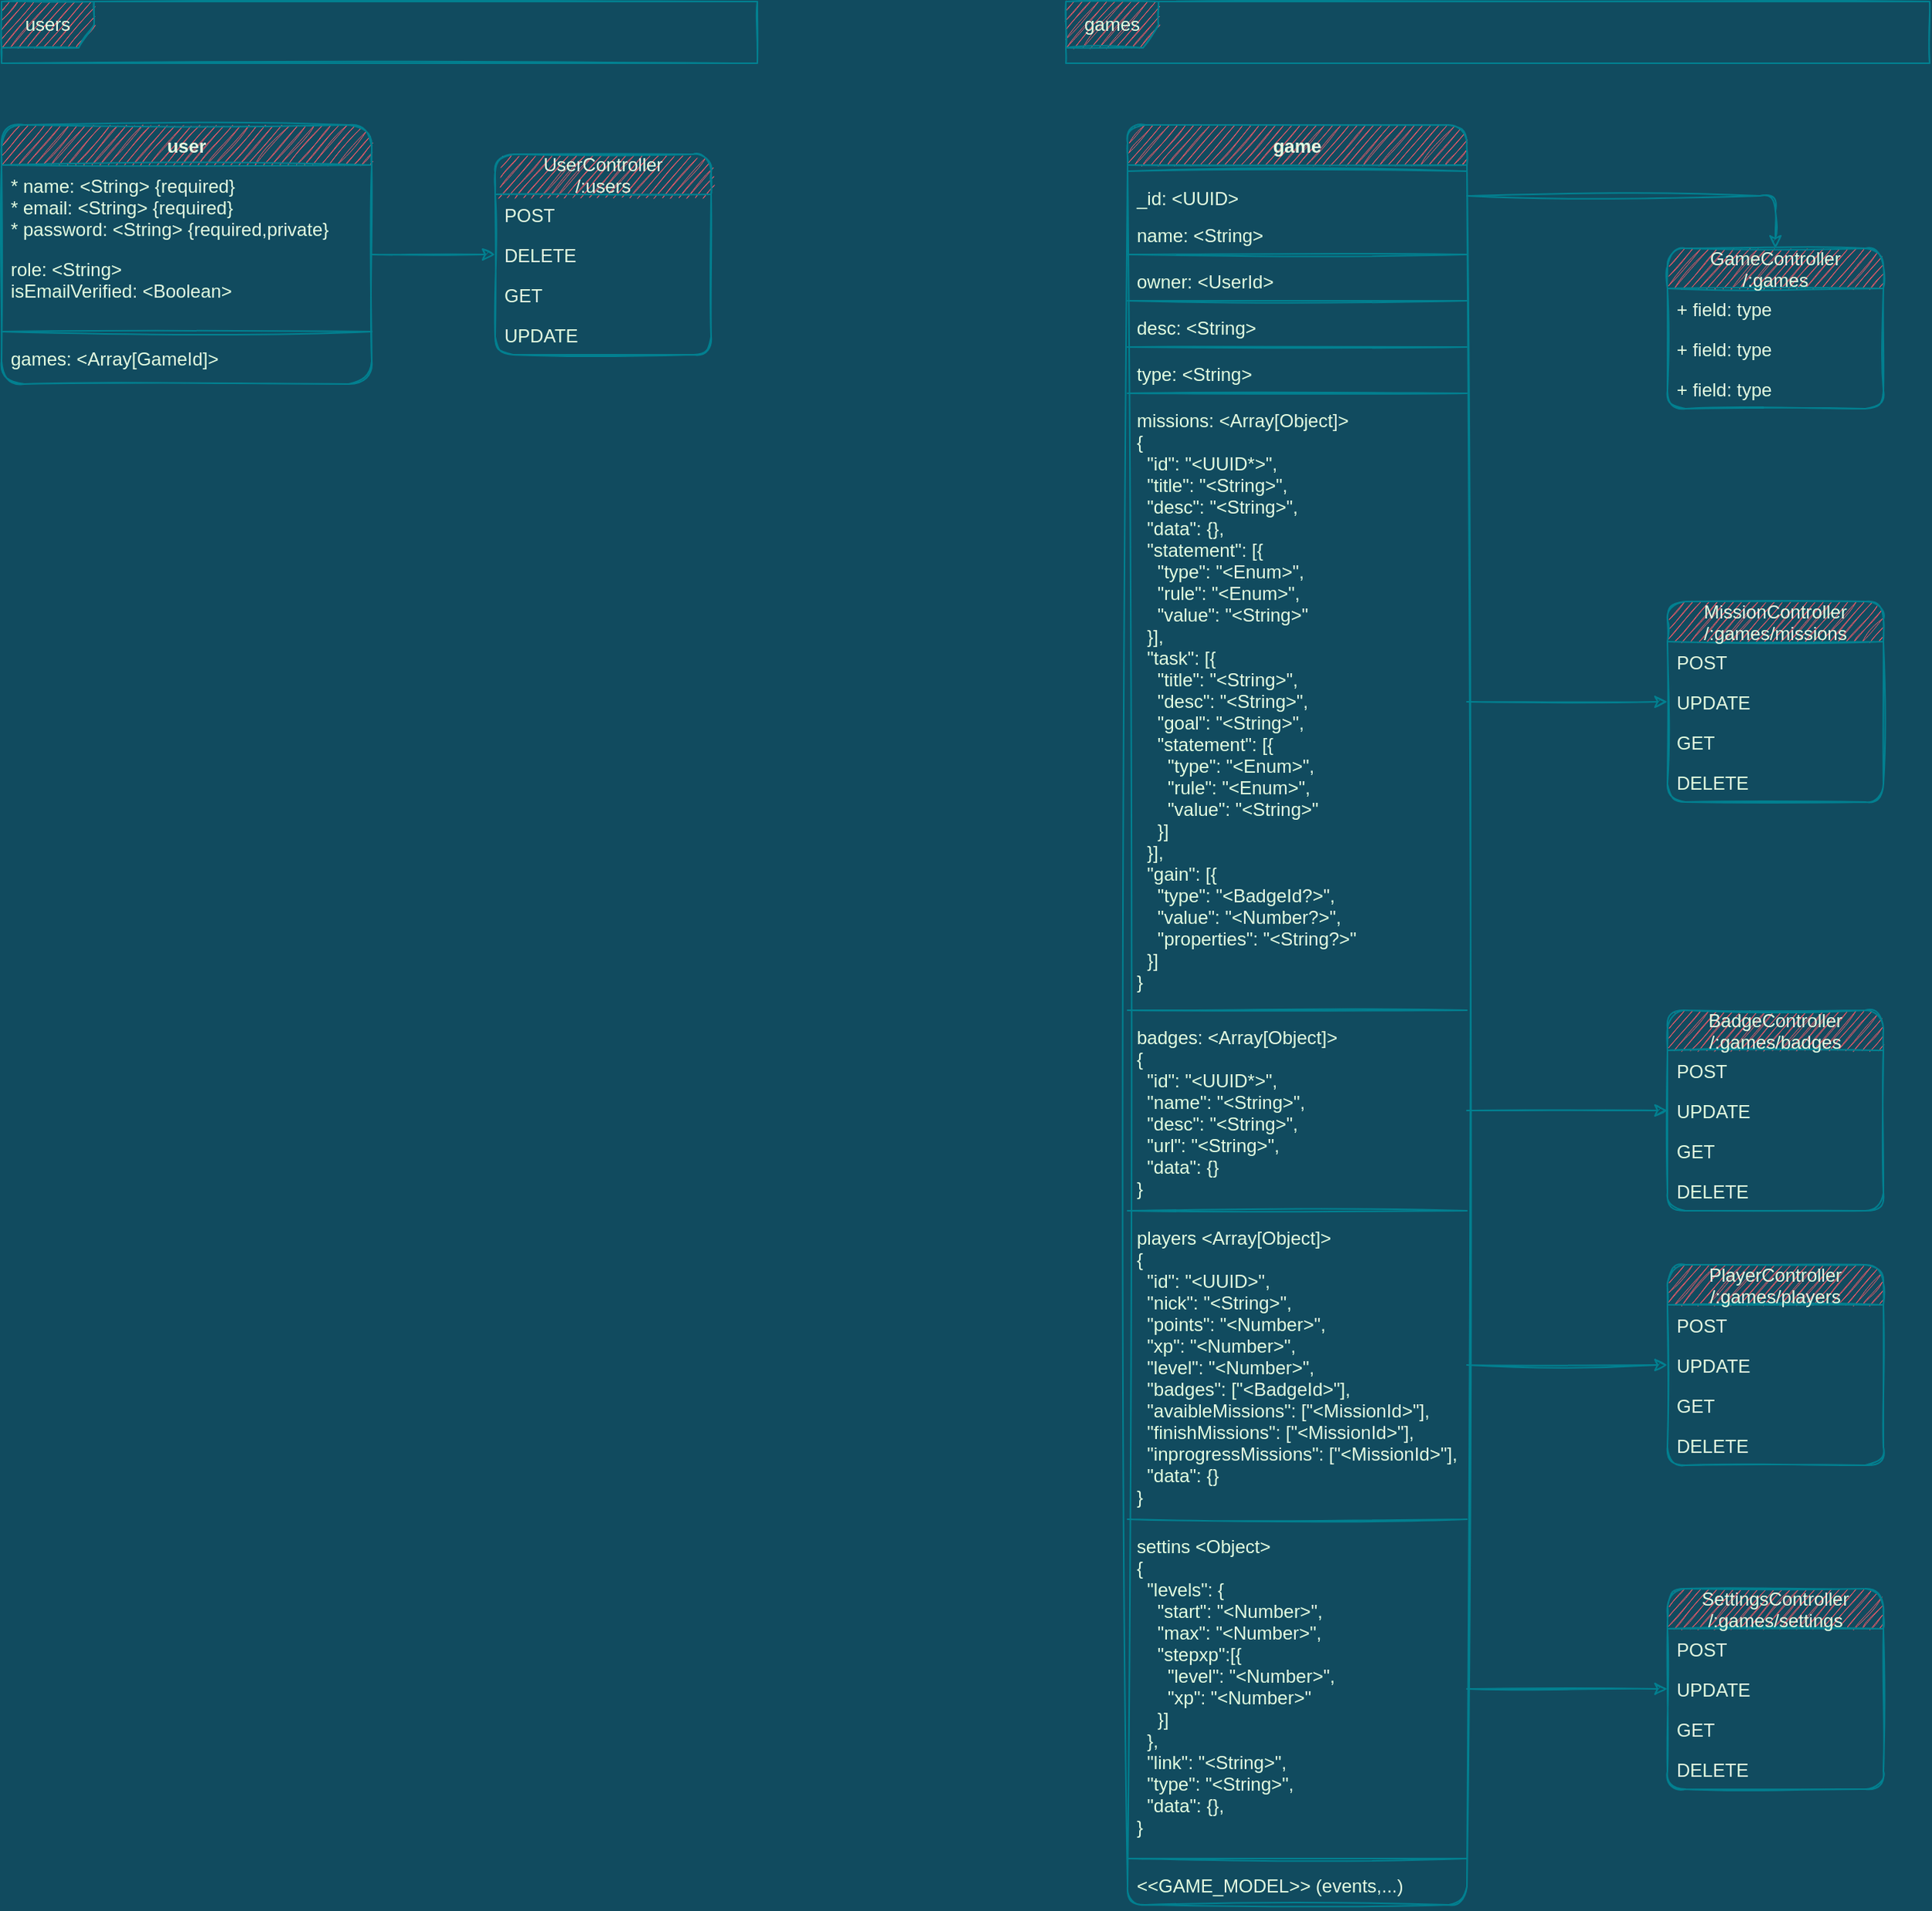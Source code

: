 <mxfile version="16.5.1" type="device"><diagram name="REST_API" id="9f46799a-70d6-7492-0946-bef42562c5a5"><mxGraphModel dx="2285" dy="729" grid="1" gridSize="10" guides="1" tooltips="1" connect="1" arrows="1" fold="1" page="1" pageScale="1" pageWidth="1100" pageHeight="850" background="#114B5F" math="0" shadow="0"><root><mxCell id="0"/><mxCell id="1" parent="0"/><mxCell id="pgoLy1CGVEnyYWvz1vyK-10" value="games" style="shape=umlFrame;whiteSpace=wrap;html=1;rounded=1;sketch=1;fontColor=#E4FDE1;strokeColor=#028090;fillColor=#F45B69;" vertex="1" parent="1"><mxGeometry x="520" y="200" width="560" height="40" as="geometry"/></mxCell><mxCell id="pgoLy1CGVEnyYWvz1vyK-9" value="users" style="shape=umlFrame;whiteSpace=wrap;html=1;rounded=1;sketch=1;fontColor=#E4FDE1;strokeColor=#028090;fillColor=#F45B69;" vertex="1" parent="1"><mxGeometry x="-170" y="200" width="490" height="40" as="geometry"/></mxCell><mxCell id="pgoLy1CGVEnyYWvz1vyK-100" style="edgeStyle=orthogonalEdgeStyle;curved=0;rounded=1;sketch=1;orthogonalLoop=1;jettySize=auto;html=1;fontColor=#E4FDE1;strokeColor=#028090;fillColor=#F45B69;" edge="1" parent="1" source="pgoLy1CGVEnyYWvz1vyK-1" target="pgoLy1CGVEnyYWvz1vyK-92"><mxGeometry relative="1" as="geometry"/></mxCell><mxCell id="pgoLy1CGVEnyYWvz1vyK-1" value="user" style="swimlane;fontStyle=1;align=center;verticalAlign=top;childLayout=stackLayout;horizontal=1;startSize=26;horizontalStack=0;resizeParent=1;resizeParentMax=0;resizeLast=0;collapsible=1;marginBottom=0;rounded=1;sketch=1;fontColor=#E4FDE1;strokeColor=#028090;fillColor=#F45B69;arcSize=19;" vertex="1" parent="1"><mxGeometry x="-170" y="280" width="240" height="168" as="geometry"><mxRectangle x="40" y="280" width="60" height="26" as="alternateBounds"/></mxGeometry></mxCell><mxCell id="pgoLy1CGVEnyYWvz1vyK-2" value="* name: &lt;String&gt; {required}&#10;* email: &lt;String&gt; {required}&#10;* password: &lt;String&gt; {required,private}" style="text;strokeColor=none;fillColor=none;align=left;verticalAlign=top;spacingLeft=4;spacingRight=4;overflow=hidden;rotatable=0;points=[[0,0.5],[1,0.5]];portConstraint=eastwest;rounded=1;sketch=1;fontColor=#E4FDE1;" vertex="1" parent="pgoLy1CGVEnyYWvz1vyK-1"><mxGeometry y="26" width="240" height="54" as="geometry"/></mxCell><mxCell id="pgoLy1CGVEnyYWvz1vyK-25" value="role: &lt;String&gt;&#10;isEmailVerified: &lt;Boolean&gt;&#10;" style="text;strokeColor=none;fillColor=none;align=left;verticalAlign=top;spacingLeft=4;spacingRight=4;overflow=hidden;rotatable=0;points=[[0,0.5],[1,0.5]];portConstraint=eastwest;rounded=1;sketch=1;fontColor=#E4FDE1;" vertex="1" parent="pgoLy1CGVEnyYWvz1vyK-1"><mxGeometry y="80" width="240" height="50" as="geometry"/></mxCell><mxCell id="pgoLy1CGVEnyYWvz1vyK-3" value="" style="line;strokeWidth=1;fillColor=none;align=left;verticalAlign=middle;spacingTop=-1;spacingLeft=3;spacingRight=3;rotatable=0;labelPosition=right;points=[];portConstraint=eastwest;rounded=1;sketch=1;fontColor=#E4FDE1;labelBackgroundColor=#114B5F;strokeColor=#028090;" vertex="1" parent="pgoLy1CGVEnyYWvz1vyK-1"><mxGeometry y="130" width="240" height="8" as="geometry"/></mxCell><mxCell id="pgoLy1CGVEnyYWvz1vyK-4" value="games: &lt;Array[GameId]&gt; " style="text;strokeColor=none;fillColor=none;align=left;verticalAlign=top;spacingLeft=4;spacingRight=4;overflow=hidden;rotatable=0;points=[[0,0.5],[1,0.5]];portConstraint=eastwest;rounded=1;sketch=1;fontColor=#E4FDE1;" vertex="1" parent="pgoLy1CGVEnyYWvz1vyK-1"><mxGeometry y="138" width="240" height="30" as="geometry"/></mxCell><mxCell id="pgoLy1CGVEnyYWvz1vyK-5" value="game" style="swimlane;fontStyle=1;align=center;verticalAlign=top;childLayout=stackLayout;horizontal=1;startSize=26;horizontalStack=0;resizeParent=1;resizeParentMax=0;resizeLast=0;collapsible=1;marginBottom=0;rounded=1;sketch=1;fontColor=#E4FDE1;strokeColor=#028090;fillColor=#F45B69;" vertex="1" parent="1"><mxGeometry x="560" y="280" width="220" height="1154" as="geometry"/></mxCell><mxCell id="pgoLy1CGVEnyYWvz1vyK-43" value="" style="line;strokeWidth=1;fillColor=none;align=left;verticalAlign=middle;spacingTop=-1;spacingLeft=3;spacingRight=3;rotatable=0;labelPosition=right;points=[];portConstraint=eastwest;rounded=1;sketch=1;fontColor=#E4FDE1;labelBackgroundColor=#114B5F;strokeColor=#028090;" vertex="1" parent="pgoLy1CGVEnyYWvz1vyK-5"><mxGeometry y="26" width="220" height="8" as="geometry"/></mxCell><mxCell id="pgoLy1CGVEnyYWvz1vyK-6" value="_id: &lt;UUID&gt;" style="text;strokeColor=none;fillColor=none;align=left;verticalAlign=top;spacingLeft=4;spacingRight=4;overflow=hidden;rotatable=0;points=[[0,0.5],[1,0.5]];portConstraint=eastwest;rounded=1;sketch=1;fontColor=#E4FDE1;" vertex="1" parent="pgoLy1CGVEnyYWvz1vyK-5"><mxGeometry y="34" width="220" height="24" as="geometry"/></mxCell><mxCell id="pgoLy1CGVEnyYWvz1vyK-41" value="name: &lt;String&gt;" style="text;strokeColor=none;fillColor=none;align=left;verticalAlign=top;spacingLeft=4;spacingRight=4;overflow=hidden;rotatable=0;points=[[0,0.5],[1,0.5]];portConstraint=eastwest;rounded=1;sketch=1;fontColor=#E4FDE1;" vertex="1" parent="pgoLy1CGVEnyYWvz1vyK-5"><mxGeometry y="58" width="220" height="22" as="geometry"/></mxCell><mxCell id="pgoLy1CGVEnyYWvz1vyK-51" value="" style="line;strokeWidth=1;fillColor=none;align=left;verticalAlign=middle;spacingTop=-1;spacingLeft=3;spacingRight=3;rotatable=0;labelPosition=right;points=[];portConstraint=eastwest;rounded=1;sketch=1;fontColor=#E4FDE1;labelBackgroundColor=#114B5F;strokeColor=#028090;" vertex="1" parent="pgoLy1CGVEnyYWvz1vyK-5"><mxGeometry y="80" width="220" height="8" as="geometry"/></mxCell><mxCell id="pgoLy1CGVEnyYWvz1vyK-44" value="owner: &lt;UserId&gt;" style="text;strokeColor=none;fillColor=none;align=left;verticalAlign=top;spacingLeft=4;spacingRight=4;overflow=hidden;rotatable=0;points=[[0,0.5],[1,0.5]];portConstraint=eastwest;rounded=1;sketch=1;fontColor=#E4FDE1;" vertex="1" parent="pgoLy1CGVEnyYWvz1vyK-5"><mxGeometry y="88" width="220" height="22" as="geometry"/></mxCell><mxCell id="pgoLy1CGVEnyYWvz1vyK-45" value="" style="line;strokeWidth=1;fillColor=none;align=left;verticalAlign=middle;spacingTop=-1;spacingLeft=3;spacingRight=3;rotatable=0;labelPosition=right;points=[];portConstraint=eastwest;rounded=1;sketch=1;fontColor=#E4FDE1;labelBackgroundColor=#114B5F;strokeColor=#028090;" vertex="1" parent="pgoLy1CGVEnyYWvz1vyK-5"><mxGeometry y="110" width="220" height="8" as="geometry"/></mxCell><mxCell id="pgoLy1CGVEnyYWvz1vyK-46" value="desc: &lt;String&gt;" style="text;strokeColor=none;fillColor=none;align=left;verticalAlign=top;spacingLeft=4;spacingRight=4;overflow=hidden;rotatable=0;points=[[0,0.5],[1,0.5]];portConstraint=eastwest;rounded=1;sketch=1;fontColor=#E4FDE1;" vertex="1" parent="pgoLy1CGVEnyYWvz1vyK-5"><mxGeometry y="118" width="220" height="22" as="geometry"/></mxCell><mxCell id="pgoLy1CGVEnyYWvz1vyK-47" value="" style="line;strokeWidth=1;fillColor=none;align=left;verticalAlign=middle;spacingTop=-1;spacingLeft=3;spacingRight=3;rotatable=0;labelPosition=right;points=[];portConstraint=eastwest;rounded=1;sketch=1;fontColor=#E4FDE1;labelBackgroundColor=#114B5F;strokeColor=#028090;" vertex="1" parent="pgoLy1CGVEnyYWvz1vyK-5"><mxGeometry y="140" width="220" height="8" as="geometry"/></mxCell><mxCell id="pgoLy1CGVEnyYWvz1vyK-48" value="type: &lt;String&gt;" style="text;strokeColor=none;fillColor=none;align=left;verticalAlign=top;spacingLeft=4;spacingRight=4;overflow=hidden;rotatable=0;points=[[0,0.5],[1,0.5]];portConstraint=eastwest;rounded=1;sketch=1;fontColor=#E4FDE1;" vertex="1" parent="pgoLy1CGVEnyYWvz1vyK-5"><mxGeometry y="148" width="220" height="22" as="geometry"/></mxCell><mxCell id="pgoLy1CGVEnyYWvz1vyK-49" value="" style="line;strokeWidth=1;fillColor=none;align=left;verticalAlign=middle;spacingTop=-1;spacingLeft=3;spacingRight=3;rotatable=0;labelPosition=right;points=[];portConstraint=eastwest;rounded=1;sketch=1;fontColor=#E4FDE1;labelBackgroundColor=#114B5F;strokeColor=#028090;" vertex="1" parent="pgoLy1CGVEnyYWvz1vyK-5"><mxGeometry y="170" width="220" height="8" as="geometry"/></mxCell><mxCell id="pgoLy1CGVEnyYWvz1vyK-31" value="missions: &lt;Array[Object]&gt;&#10;{&#10;  &quot;id&quot;: &quot;&lt;UUID*&gt;&quot;,&#10;  &quot;title&quot;: &quot;&lt;String&gt;&quot;,&#10;  &quot;desc&quot;: &quot;&lt;String&gt;&quot;, &#10;  &quot;data&quot;: {},&#10;  &quot;statement&quot;: [{&#10;    &quot;type&quot;: &quot;&lt;Enum&gt;&quot;,&#10;    &quot;rule&quot;: &quot;&lt;Enum&gt;&quot;,&#10;    &quot;value&quot;: &quot;&lt;String&gt;&quot;&#10;  }],&#10;  &quot;task&quot;: [{&#10;    &quot;title&quot;: &quot;&lt;String&gt;&quot;,&#10;    &quot;desc&quot;: &quot;&lt;String&gt;&quot;,&#10;    &quot;goal&quot;: &quot;&lt;String&gt;&quot;,&#10;    &quot;statement&quot;: [{&#10;      &quot;type&quot;: &quot;&lt;Enum&gt;&quot;,&#10;      &quot;rule&quot;: &quot;&lt;Enum&gt;&quot;,&#10;      &quot;value&quot;: &quot;&lt;String&gt;&quot;&#10;    }]&#10;  }],&#10;  &quot;gain&quot;: [{&#10;    &quot;type&quot;: &quot;&lt;BadgeId?&gt;&quot;,&#10;    &quot;value&quot;: &quot;&lt;Number?&gt;&quot;, &#10;    &quot;properties&quot;: &quot;&lt;String?&gt;&quot;&#10;  }]&#10;}&#10;" style="text;strokeColor=none;fillColor=none;align=left;verticalAlign=top;spacingLeft=4;spacingRight=4;overflow=hidden;rotatable=0;points=[[0,0.5],[1,0.5]];portConstraint=eastwest;rounded=1;sketch=1;fontColor=#E4FDE1;" vertex="1" parent="pgoLy1CGVEnyYWvz1vyK-5"><mxGeometry y="178" width="220" height="392" as="geometry"/></mxCell><mxCell id="pgoLy1CGVEnyYWvz1vyK-50" value="" style="line;strokeWidth=1;fillColor=none;align=left;verticalAlign=middle;spacingTop=-1;spacingLeft=3;spacingRight=3;rotatable=0;labelPosition=right;points=[];portConstraint=eastwest;rounded=1;sketch=1;fontColor=#E4FDE1;labelBackgroundColor=#114B5F;strokeColor=#028090;" vertex="1" parent="pgoLy1CGVEnyYWvz1vyK-5"><mxGeometry y="570" width="220" height="8" as="geometry"/></mxCell><mxCell id="pgoLy1CGVEnyYWvz1vyK-42" value="badges: &lt;Array[Object]&gt;&#10;{&#10;  &quot;id&quot;: &quot;&lt;UUID*&gt;&quot;,&#10;  &quot;name&quot;: &quot;&lt;String&gt;&quot;,&#10;  &quot;desc&quot;: &quot;&lt;String&gt;&quot;,&#10;  &quot;url&quot;: &quot;&lt;String&gt;&quot;,&#10;  &quot;data&quot;: {}&#10;}" style="text;strokeColor=none;fillColor=none;align=left;verticalAlign=top;spacingLeft=4;spacingRight=4;overflow=hidden;rotatable=0;points=[[0,0.5],[1,0.5]];portConstraint=eastwest;rounded=1;sketch=1;fontColor=#E4FDE1;" vertex="1" parent="pgoLy1CGVEnyYWvz1vyK-5"><mxGeometry y="578" width="220" height="122" as="geometry"/></mxCell><mxCell id="pgoLy1CGVEnyYWvz1vyK-39" value="" style="line;strokeWidth=1;fillColor=none;align=left;verticalAlign=middle;spacingTop=-1;spacingLeft=3;spacingRight=3;rotatable=0;labelPosition=right;points=[];portConstraint=eastwest;rounded=1;sketch=1;fontColor=#E4FDE1;labelBackgroundColor=#114B5F;strokeColor=#028090;" vertex="1" parent="pgoLy1CGVEnyYWvz1vyK-5"><mxGeometry y="700" width="220" height="8" as="geometry"/></mxCell><mxCell id="pgoLy1CGVEnyYWvz1vyK-33" value="players &lt;Array[Object]&gt;&#10;{&#10;  &quot;id&quot;: &quot;&lt;UUID&gt;&quot;,&#10;  &quot;nick&quot;: &quot;&lt;String&gt;&quot;,&#10;  &quot;points&quot;: &quot;&lt;Number&gt;&quot;,&#10;  &quot;xp&quot;: &quot;&lt;Number&gt;&quot;,&#10;  &quot;level&quot;: &quot;&lt;Number&gt;&quot;,&#10;  &quot;badges&quot;: [&quot;&lt;BadgeId&gt;&quot;],&#10;  &quot;avaibleMissions&quot;: [&quot;&lt;MissionId&gt;&quot;],&#10;  &quot;finishMissions&quot;: [&quot;&lt;MissionId&gt;&quot;],&#10;  &quot;inprogressMissions&quot;: [&quot;&lt;MissionId&gt;&quot;],&#10;  &quot;data&quot;: {}&#10;}" style="text;strokeColor=none;fillColor=none;align=left;verticalAlign=top;spacingLeft=4;spacingRight=4;overflow=hidden;rotatable=0;points=[[0,0.5],[1,0.5]];portConstraint=eastwest;rounded=1;sketch=1;fontColor=#E4FDE1;" vertex="1" parent="pgoLy1CGVEnyYWvz1vyK-5"><mxGeometry y="708" width="220" height="192" as="geometry"/></mxCell><mxCell id="pgoLy1CGVEnyYWvz1vyK-38" value="" style="line;strokeWidth=1;fillColor=none;align=left;verticalAlign=middle;spacingTop=-1;spacingLeft=3;spacingRight=3;rotatable=0;labelPosition=right;points=[];portConstraint=eastwest;rounded=1;sketch=1;fontColor=#E4FDE1;labelBackgroundColor=#114B5F;strokeColor=#028090;" vertex="1" parent="pgoLy1CGVEnyYWvz1vyK-5"><mxGeometry y="900" width="220" height="8" as="geometry"/></mxCell><mxCell id="pgoLy1CGVEnyYWvz1vyK-34" value="settins &lt;Object&gt;&#10;{&#10;  &quot;levels&quot;: {&#10;    &quot;start&quot;: &quot;&lt;Number&gt;&quot;,&#10;    &quot;max&quot;: &quot;&lt;Number&gt;&quot;,&#10;    &quot;stepxp&quot;:[{&#10;      &quot;level&quot;: &quot;&lt;Number&gt;&quot;,&#10;      &quot;xp&quot;: &quot;&lt;Number&gt;&quot;&#10;    }] &#10;  },&#10;  &quot;link&quot;: &quot;&lt;String&gt;&quot;,&#10;  &quot;type&quot;: &quot;&lt;String&gt;&quot;,&#10;  &quot;data&quot;: {},&#10;}" style="text;strokeColor=none;fillColor=none;align=left;verticalAlign=top;spacingLeft=4;spacingRight=4;overflow=hidden;rotatable=0;points=[[0,0.5],[1,0.5]];portConstraint=eastwest;rounded=1;sketch=1;fontColor=#E4FDE1;" vertex="1" parent="pgoLy1CGVEnyYWvz1vyK-5"><mxGeometry y="908" width="220" height="212" as="geometry"/></mxCell><mxCell id="pgoLy1CGVEnyYWvz1vyK-36" value="" style="line;strokeWidth=1;fillColor=none;align=left;verticalAlign=middle;spacingTop=-1;spacingLeft=3;spacingRight=3;rotatable=0;labelPosition=right;points=[];portConstraint=eastwest;rounded=1;sketch=1;fontColor=#E4FDE1;labelBackgroundColor=#114B5F;strokeColor=#028090;" vertex="1" parent="pgoLy1CGVEnyYWvz1vyK-5"><mxGeometry y="1120" width="220" height="8" as="geometry"/></mxCell><mxCell id="pgoLy1CGVEnyYWvz1vyK-8" value="&lt;&lt;GAME_MODEL&gt;&gt; (events,...)&#10;" style="text;strokeColor=none;fillColor=none;align=left;verticalAlign=top;spacingLeft=4;spacingRight=4;overflow=hidden;rotatable=0;points=[[0,0.5],[1,0.5]];portConstraint=eastwest;rounded=1;sketch=1;fontColor=#E4FDE1;" vertex="1" parent="pgoLy1CGVEnyYWvz1vyK-5"><mxGeometry y="1128" width="220" height="26" as="geometry"/></mxCell><mxCell id="pgoLy1CGVEnyYWvz1vyK-54" value="GameController&#10;/:games" style="swimlane;fontStyle=0;childLayout=stackLayout;horizontal=1;startSize=26;fillColor=#F45B69;horizontalStack=0;resizeParent=1;resizeParentMax=0;resizeLast=0;collapsible=1;marginBottom=0;rounded=1;sketch=1;swimlaneFillColor=none;strokeColor=#028090;fontColor=#E4FDE1;" vertex="1" parent="1"><mxGeometry x="910" y="360" width="140" height="104" as="geometry"/></mxCell><mxCell id="pgoLy1CGVEnyYWvz1vyK-55" value="+ field: type" style="text;strokeColor=none;fillColor=none;align=left;verticalAlign=top;spacingLeft=4;spacingRight=4;overflow=hidden;rotatable=0;points=[[0,0.5],[1,0.5]];portConstraint=eastwest;rounded=1;sketch=1;fontColor=#E4FDE1;" vertex="1" parent="pgoLy1CGVEnyYWvz1vyK-54"><mxGeometry y="26" width="140" height="26" as="geometry"/></mxCell><mxCell id="pgoLy1CGVEnyYWvz1vyK-56" value="+ field: type" style="text;strokeColor=none;fillColor=none;align=left;verticalAlign=top;spacingLeft=4;spacingRight=4;overflow=hidden;rotatable=0;points=[[0,0.5],[1,0.5]];portConstraint=eastwest;rounded=1;sketch=1;fontColor=#E4FDE1;" vertex="1" parent="pgoLy1CGVEnyYWvz1vyK-54"><mxGeometry y="52" width="140" height="26" as="geometry"/></mxCell><mxCell id="pgoLy1CGVEnyYWvz1vyK-57" value="+ field: type" style="text;strokeColor=none;fillColor=none;align=left;verticalAlign=top;spacingLeft=4;spacingRight=4;overflow=hidden;rotatable=0;points=[[0,0.5],[1,0.5]];portConstraint=eastwest;rounded=1;sketch=1;fontColor=#E4FDE1;" vertex="1" parent="pgoLy1CGVEnyYWvz1vyK-54"><mxGeometry y="78" width="140" height="26" as="geometry"/></mxCell><mxCell id="pgoLy1CGVEnyYWvz1vyK-59" value="MissionController&#10;/:games/missions" style="swimlane;fontStyle=0;childLayout=stackLayout;horizontal=1;startSize=26;fillColor=#F45B69;horizontalStack=0;resizeParent=1;resizeParentMax=0;resizeLast=0;collapsible=1;marginBottom=0;rounded=1;sketch=1;swimlaneFillColor=none;strokeColor=#028090;fontColor=#E4FDE1;" vertex="1" parent="1"><mxGeometry x="910" y="589" width="140" height="130" as="geometry"/></mxCell><mxCell id="pgoLy1CGVEnyYWvz1vyK-60" value="POST" style="text;strokeColor=none;fillColor=none;align=left;verticalAlign=top;spacingLeft=4;spacingRight=4;overflow=hidden;rotatable=0;points=[[0,0.5],[1,0.5]];portConstraint=eastwest;rounded=1;sketch=1;fontColor=#E4FDE1;" vertex="1" parent="pgoLy1CGVEnyYWvz1vyK-59"><mxGeometry y="26" width="140" height="26" as="geometry"/></mxCell><mxCell id="pgoLy1CGVEnyYWvz1vyK-64" value="UPDATE" style="text;strokeColor=none;fillColor=none;align=left;verticalAlign=top;spacingLeft=4;spacingRight=4;overflow=hidden;rotatable=0;points=[[0,0.5],[1,0.5]];portConstraint=eastwest;rounded=1;sketch=1;fontColor=#E4FDE1;" vertex="1" parent="pgoLy1CGVEnyYWvz1vyK-59"><mxGeometry y="52" width="140" height="26" as="geometry"/></mxCell><mxCell id="pgoLy1CGVEnyYWvz1vyK-61" value="GET " style="text;strokeColor=none;fillColor=none;align=left;verticalAlign=top;spacingLeft=4;spacingRight=4;overflow=hidden;rotatable=0;points=[[0,0.5],[1,0.5]];portConstraint=eastwest;rounded=1;sketch=1;fontColor=#E4FDE1;" vertex="1" parent="pgoLy1CGVEnyYWvz1vyK-59"><mxGeometry y="78" width="140" height="26" as="geometry"/></mxCell><mxCell id="pgoLy1CGVEnyYWvz1vyK-65" value="DELETE" style="text;strokeColor=none;fillColor=none;align=left;verticalAlign=top;spacingLeft=4;spacingRight=4;overflow=hidden;rotatable=0;points=[[0,0.5],[1,0.5]];portConstraint=eastwest;rounded=1;sketch=1;fontColor=#E4FDE1;" vertex="1" parent="pgoLy1CGVEnyYWvz1vyK-59"><mxGeometry y="104" width="140" height="26" as="geometry"/></mxCell><mxCell id="pgoLy1CGVEnyYWvz1vyK-66" style="edgeStyle=orthogonalEdgeStyle;curved=0;rounded=1;sketch=1;orthogonalLoop=1;jettySize=auto;html=1;fontColor=#E4FDE1;strokeColor=#028090;fillColor=#F45B69;" edge="1" parent="1" source="pgoLy1CGVEnyYWvz1vyK-31" target="pgoLy1CGVEnyYWvz1vyK-59"><mxGeometry relative="1" as="geometry"/></mxCell><mxCell id="pgoLy1CGVEnyYWvz1vyK-73" value="BadgeController&#10;/:games/badges" style="swimlane;fontStyle=0;childLayout=stackLayout;horizontal=1;startSize=26;fillColor=#F45B69;horizontalStack=0;resizeParent=1;resizeParentMax=0;resizeLast=0;collapsible=1;marginBottom=0;rounded=1;sketch=1;swimlaneFillColor=none;strokeColor=#028090;fontColor=#E4FDE1;" vertex="1" parent="1"><mxGeometry x="910" y="854" width="140" height="130" as="geometry"/></mxCell><mxCell id="pgoLy1CGVEnyYWvz1vyK-74" value="POST" style="text;strokeColor=none;fillColor=none;align=left;verticalAlign=top;spacingLeft=4;spacingRight=4;overflow=hidden;rotatable=0;points=[[0,0.5],[1,0.5]];portConstraint=eastwest;rounded=1;sketch=1;fontColor=#E4FDE1;" vertex="1" parent="pgoLy1CGVEnyYWvz1vyK-73"><mxGeometry y="26" width="140" height="26" as="geometry"/></mxCell><mxCell id="pgoLy1CGVEnyYWvz1vyK-75" value="UPDATE" style="text;strokeColor=none;fillColor=none;align=left;verticalAlign=top;spacingLeft=4;spacingRight=4;overflow=hidden;rotatable=0;points=[[0,0.5],[1,0.5]];portConstraint=eastwest;rounded=1;sketch=1;fontColor=#E4FDE1;" vertex="1" parent="pgoLy1CGVEnyYWvz1vyK-73"><mxGeometry y="52" width="140" height="26" as="geometry"/></mxCell><mxCell id="pgoLy1CGVEnyYWvz1vyK-76" value="GET " style="text;strokeColor=none;fillColor=none;align=left;verticalAlign=top;spacingLeft=4;spacingRight=4;overflow=hidden;rotatable=0;points=[[0,0.5],[1,0.5]];portConstraint=eastwest;rounded=1;sketch=1;fontColor=#E4FDE1;" vertex="1" parent="pgoLy1CGVEnyYWvz1vyK-73"><mxGeometry y="78" width="140" height="26" as="geometry"/></mxCell><mxCell id="pgoLy1CGVEnyYWvz1vyK-77" value="DELETE" style="text;strokeColor=none;fillColor=none;align=left;verticalAlign=top;spacingLeft=4;spacingRight=4;overflow=hidden;rotatable=0;points=[[0,0.5],[1,0.5]];portConstraint=eastwest;rounded=1;sketch=1;fontColor=#E4FDE1;" vertex="1" parent="pgoLy1CGVEnyYWvz1vyK-73"><mxGeometry y="104" width="140" height="26" as="geometry"/></mxCell><mxCell id="pgoLy1CGVEnyYWvz1vyK-78" style="edgeStyle=orthogonalEdgeStyle;curved=0;rounded=1;sketch=1;orthogonalLoop=1;jettySize=auto;html=1;fontColor=#E4FDE1;strokeColor=#028090;fillColor=#F45B69;" edge="1" parent="1" source="pgoLy1CGVEnyYWvz1vyK-42" target="pgoLy1CGVEnyYWvz1vyK-73"><mxGeometry relative="1" as="geometry"/></mxCell><mxCell id="pgoLy1CGVEnyYWvz1vyK-79" value="PlayerController&#10;/:games/players" style="swimlane;fontStyle=0;childLayout=stackLayout;horizontal=1;startSize=26;fillColor=#F45B69;horizontalStack=0;resizeParent=1;resizeParentMax=0;resizeLast=0;collapsible=1;marginBottom=0;rounded=1;sketch=1;swimlaneFillColor=none;strokeColor=#028090;fontColor=#E4FDE1;" vertex="1" parent="1"><mxGeometry x="910" y="1019" width="140" height="130" as="geometry"/></mxCell><mxCell id="pgoLy1CGVEnyYWvz1vyK-80" value="POST" style="text;strokeColor=none;fillColor=none;align=left;verticalAlign=top;spacingLeft=4;spacingRight=4;overflow=hidden;rotatable=0;points=[[0,0.5],[1,0.5]];portConstraint=eastwest;rounded=1;sketch=1;fontColor=#E4FDE1;" vertex="1" parent="pgoLy1CGVEnyYWvz1vyK-79"><mxGeometry y="26" width="140" height="26" as="geometry"/></mxCell><mxCell id="pgoLy1CGVEnyYWvz1vyK-81" value="UPDATE" style="text;strokeColor=none;fillColor=none;align=left;verticalAlign=top;spacingLeft=4;spacingRight=4;overflow=hidden;rotatable=0;points=[[0,0.5],[1,0.5]];portConstraint=eastwest;rounded=1;sketch=1;fontColor=#E4FDE1;" vertex="1" parent="pgoLy1CGVEnyYWvz1vyK-79"><mxGeometry y="52" width="140" height="26" as="geometry"/></mxCell><mxCell id="pgoLy1CGVEnyYWvz1vyK-82" value="GET " style="text;strokeColor=none;fillColor=none;align=left;verticalAlign=top;spacingLeft=4;spacingRight=4;overflow=hidden;rotatable=0;points=[[0,0.5],[1,0.5]];portConstraint=eastwest;rounded=1;sketch=1;fontColor=#E4FDE1;" vertex="1" parent="pgoLy1CGVEnyYWvz1vyK-79"><mxGeometry y="78" width="140" height="26" as="geometry"/></mxCell><mxCell id="pgoLy1CGVEnyYWvz1vyK-83" value="DELETE" style="text;strokeColor=none;fillColor=none;align=left;verticalAlign=top;spacingLeft=4;spacingRight=4;overflow=hidden;rotatable=0;points=[[0,0.5],[1,0.5]];portConstraint=eastwest;rounded=1;sketch=1;fontColor=#E4FDE1;" vertex="1" parent="pgoLy1CGVEnyYWvz1vyK-79"><mxGeometry y="104" width="140" height="26" as="geometry"/></mxCell><mxCell id="pgoLy1CGVEnyYWvz1vyK-84" style="edgeStyle=orthogonalEdgeStyle;curved=0;rounded=1;sketch=1;orthogonalLoop=1;jettySize=auto;html=1;fontColor=#E4FDE1;strokeColor=#028090;fillColor=#F45B69;" edge="1" parent="1" source="pgoLy1CGVEnyYWvz1vyK-33" target="pgoLy1CGVEnyYWvz1vyK-79"><mxGeometry relative="1" as="geometry"/></mxCell><mxCell id="pgoLy1CGVEnyYWvz1vyK-85" value="SettingsController&#10;/:games/settings" style="swimlane;fontStyle=0;childLayout=stackLayout;horizontal=1;startSize=26;fillColor=#F45B69;horizontalStack=0;resizeParent=1;resizeParentMax=0;resizeLast=0;collapsible=1;marginBottom=0;rounded=1;sketch=1;swimlaneFillColor=none;strokeColor=#028090;fontColor=#E4FDE1;" vertex="1" parent="1"><mxGeometry x="910" y="1229" width="140" height="130" as="geometry"/></mxCell><mxCell id="pgoLy1CGVEnyYWvz1vyK-86" value="POST" style="text;strokeColor=none;fillColor=none;align=left;verticalAlign=top;spacingLeft=4;spacingRight=4;overflow=hidden;rotatable=0;points=[[0,0.5],[1,0.5]];portConstraint=eastwest;rounded=1;sketch=1;fontColor=#E4FDE1;" vertex="1" parent="pgoLy1CGVEnyYWvz1vyK-85"><mxGeometry y="26" width="140" height="26" as="geometry"/></mxCell><mxCell id="pgoLy1CGVEnyYWvz1vyK-87" value="UPDATE" style="text;strokeColor=none;fillColor=none;align=left;verticalAlign=top;spacingLeft=4;spacingRight=4;overflow=hidden;rotatable=0;points=[[0,0.5],[1,0.5]];portConstraint=eastwest;rounded=1;sketch=1;fontColor=#E4FDE1;" vertex="1" parent="pgoLy1CGVEnyYWvz1vyK-85"><mxGeometry y="52" width="140" height="26" as="geometry"/></mxCell><mxCell id="pgoLy1CGVEnyYWvz1vyK-88" value="GET " style="text;strokeColor=none;fillColor=none;align=left;verticalAlign=top;spacingLeft=4;spacingRight=4;overflow=hidden;rotatable=0;points=[[0,0.5],[1,0.5]];portConstraint=eastwest;rounded=1;sketch=1;fontColor=#E4FDE1;" vertex="1" parent="pgoLy1CGVEnyYWvz1vyK-85"><mxGeometry y="78" width="140" height="26" as="geometry"/></mxCell><mxCell id="pgoLy1CGVEnyYWvz1vyK-89" value="DELETE" style="text;strokeColor=none;fillColor=none;align=left;verticalAlign=top;spacingLeft=4;spacingRight=4;overflow=hidden;rotatable=0;points=[[0,0.5],[1,0.5]];portConstraint=eastwest;rounded=1;sketch=1;fontColor=#E4FDE1;" vertex="1" parent="pgoLy1CGVEnyYWvz1vyK-85"><mxGeometry y="104" width="140" height="26" as="geometry"/></mxCell><mxCell id="pgoLy1CGVEnyYWvz1vyK-90" style="edgeStyle=orthogonalEdgeStyle;curved=0;rounded=1;sketch=1;orthogonalLoop=1;jettySize=auto;html=1;fontColor=#E4FDE1;strokeColor=#028090;fillColor=#F45B69;" edge="1" parent="1" source="pgoLy1CGVEnyYWvz1vyK-34" target="pgoLy1CGVEnyYWvz1vyK-85"><mxGeometry relative="1" as="geometry"/></mxCell><mxCell id="pgoLy1CGVEnyYWvz1vyK-91" style="edgeStyle=orthogonalEdgeStyle;curved=0;rounded=1;sketch=1;orthogonalLoop=1;jettySize=auto;html=1;fontColor=#E4FDE1;strokeColor=#028090;fillColor=#F45B69;" edge="1" parent="1" source="pgoLy1CGVEnyYWvz1vyK-6" target="pgoLy1CGVEnyYWvz1vyK-54"><mxGeometry relative="1" as="geometry"/></mxCell><mxCell id="pgoLy1CGVEnyYWvz1vyK-92" value="UserController&#10;/:users" style="swimlane;fontStyle=0;childLayout=stackLayout;horizontal=1;startSize=26;fillColor=#F45B69;horizontalStack=0;resizeParent=1;resizeParentMax=0;resizeLast=0;collapsible=1;marginBottom=0;rounded=1;sketch=1;swimlaneFillColor=none;strokeColor=#028090;fontColor=#E4FDE1;" vertex="1" parent="1"><mxGeometry x="150" y="299" width="140" height="130" as="geometry"/></mxCell><mxCell id="pgoLy1CGVEnyYWvz1vyK-96" value="POST" style="text;strokeColor=none;fillColor=none;align=left;verticalAlign=top;spacingLeft=4;spacingRight=4;overflow=hidden;rotatable=0;points=[[0,0.5],[1,0.5]];portConstraint=eastwest;rounded=1;sketch=1;fontColor=#E4FDE1;" vertex="1" parent="pgoLy1CGVEnyYWvz1vyK-92"><mxGeometry y="26" width="140" height="26" as="geometry"/></mxCell><mxCell id="pgoLy1CGVEnyYWvz1vyK-99" value="DELETE" style="text;strokeColor=none;fillColor=none;align=left;verticalAlign=top;spacingLeft=4;spacingRight=4;overflow=hidden;rotatable=0;points=[[0,0.5],[1,0.5]];portConstraint=eastwest;rounded=1;sketch=1;fontColor=#E4FDE1;" vertex="1" parent="pgoLy1CGVEnyYWvz1vyK-92"><mxGeometry y="52" width="140" height="26" as="geometry"/></mxCell><mxCell id="pgoLy1CGVEnyYWvz1vyK-98" value="GET " style="text;strokeColor=none;fillColor=none;align=left;verticalAlign=top;spacingLeft=4;spacingRight=4;overflow=hidden;rotatable=0;points=[[0,0.5],[1,0.5]];portConstraint=eastwest;rounded=1;sketch=1;fontColor=#E4FDE1;" vertex="1" parent="pgoLy1CGVEnyYWvz1vyK-92"><mxGeometry y="78" width="140" height="26" as="geometry"/></mxCell><mxCell id="pgoLy1CGVEnyYWvz1vyK-97" value="UPDATE" style="text;strokeColor=none;fillColor=none;align=left;verticalAlign=top;spacingLeft=4;spacingRight=4;overflow=hidden;rotatable=0;points=[[0,0.5],[1,0.5]];portConstraint=eastwest;rounded=1;sketch=1;fontColor=#E4FDE1;" vertex="1" parent="pgoLy1CGVEnyYWvz1vyK-92"><mxGeometry y="104" width="140" height="26" as="geometry"/></mxCell></root></mxGraphModel></diagram></mxfile>